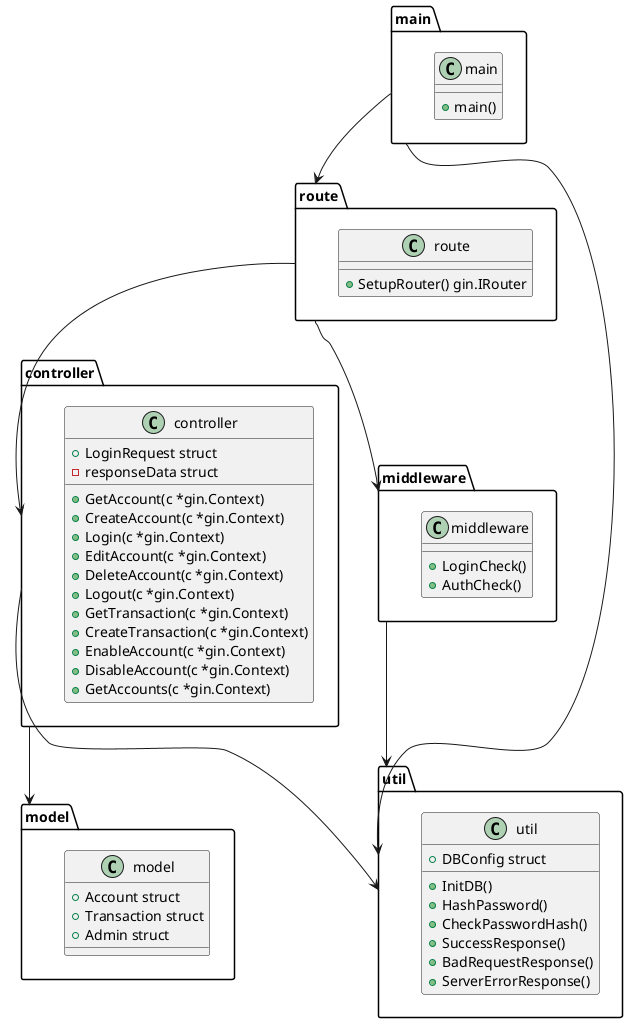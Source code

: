 @startuml
!define RECTANGLE class

package "main" {
  RECTANGLE main {
    +main()
  }
}

package "route" {
  RECTANGLE route {
    +SetupRouter() gin.IRouter
  }
}

package "controller" {
  RECTANGLE controller {
    +LoginRequest struct
    -responseData struct
    +GetAccount(c *gin.Context)
    +CreateAccount(c *gin.Context)
    +Login(c *gin.Context)
    +EditAccount(c *gin.Context)
    +DeleteAccount(c *gin.Context)
    +Logout(c *gin.Context)
    +GetTransaction(c *gin.Context)
    +CreateTransaction(c *gin.Context)
    +EnableAccount(c *gin.Context)
    +DisableAccount(c *gin.Context)
    +GetAccounts(c *gin.Context)
  }
}

package "model" {
  RECTANGLE model {
    +Account struct
    +Transaction struct
    +Admin struct
  }
}

package "middleware" {
  RECTANGLE middleware {
    +LoginCheck()
    +AuthCheck()
  }
}

package "util" {
  RECTANGLE util {
    +DBConfig struct
    +InitDB()
    +HashPassword()
    +CheckPasswordHash()
    +SuccessResponse()
    +BadRequestResponse()
    +ServerErrorResponse()
  }
}

main --> route
route --> controller
controller --> model
route --> middleware
main --> util
controller --> util
middleware --> util

@enduml
